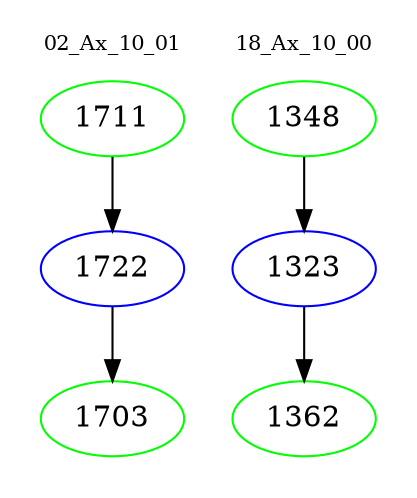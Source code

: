 digraph{
subgraph cluster_0 {
color = white
label = "02_Ax_10_01";
fontsize=10;
T0_1711 [label="1711", color="green"]
T0_1711 -> T0_1722 [color="black"]
T0_1722 [label="1722", color="blue"]
T0_1722 -> T0_1703 [color="black"]
T0_1703 [label="1703", color="green"]
}
subgraph cluster_1 {
color = white
label = "18_Ax_10_00";
fontsize=10;
T1_1348 [label="1348", color="green"]
T1_1348 -> T1_1323 [color="black"]
T1_1323 [label="1323", color="blue"]
T1_1323 -> T1_1362 [color="black"]
T1_1362 [label="1362", color="green"]
}
}
